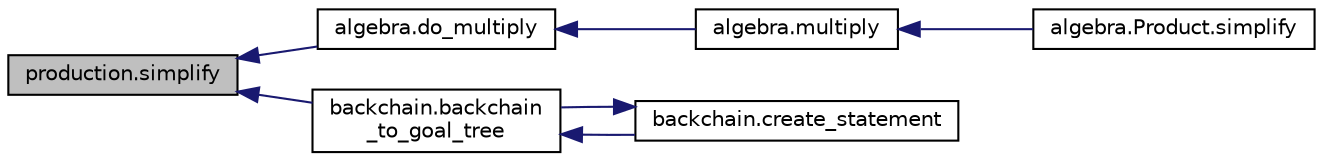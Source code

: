 digraph "production.simplify"
{
  edge [fontname="Helvetica",fontsize="10",labelfontname="Helvetica",labelfontsize="10"];
  node [fontname="Helvetica",fontsize="10",shape=record];
  rankdir="LR";
  Node1 [label="production.simplify",height=0.2,width=0.4,color="black", fillcolor="grey75", style="filled", fontcolor="black"];
  Node1 -> Node2 [dir="back",color="midnightblue",fontsize="10",style="solid"];
  Node2 [label="algebra.do_multiply",height=0.2,width=0.4,color="black", fillcolor="white", style="filled",URL="$namespacealgebra.html#a5ea0efba014ee3b9e07e77132793757c"];
  Node2 -> Node3 [dir="back",color="midnightblue",fontsize="10",style="solid"];
  Node3 [label="algebra.multiply",height=0.2,width=0.4,color="black", fillcolor="white", style="filled",URL="$namespacealgebra.html#a1293927dfb502302e1bfafa581d2d602"];
  Node3 -> Node4 [dir="back",color="midnightblue",fontsize="10",style="solid"];
  Node4 [label="algebra.Product.simplify",height=0.2,width=0.4,color="black", fillcolor="white", style="filled",URL="$classalgebra_1_1_product.html#ab5a704e40613060d552eb58b664dffc4"];
  Node1 -> Node5 [dir="back",color="midnightblue",fontsize="10",style="solid"];
  Node5 [label="backchain.backchain\l_to_goal_tree",height=0.2,width=0.4,color="black", fillcolor="white", style="filled",URL="$namespacebackchain.html#ac1a9a8fa73ff8ceccf51d3781ee5808b"];
  Node5 -> Node6 [dir="back",color="midnightblue",fontsize="10",style="solid"];
  Node6 [label="backchain.create_statement",height=0.2,width=0.4,color="black", fillcolor="white", style="filled",URL="$namespacebackchain.html#a221181d9f688096ccca60898b02c08ad"];
  Node6 -> Node5 [dir="back",color="midnightblue",fontsize="10",style="solid"];
}
